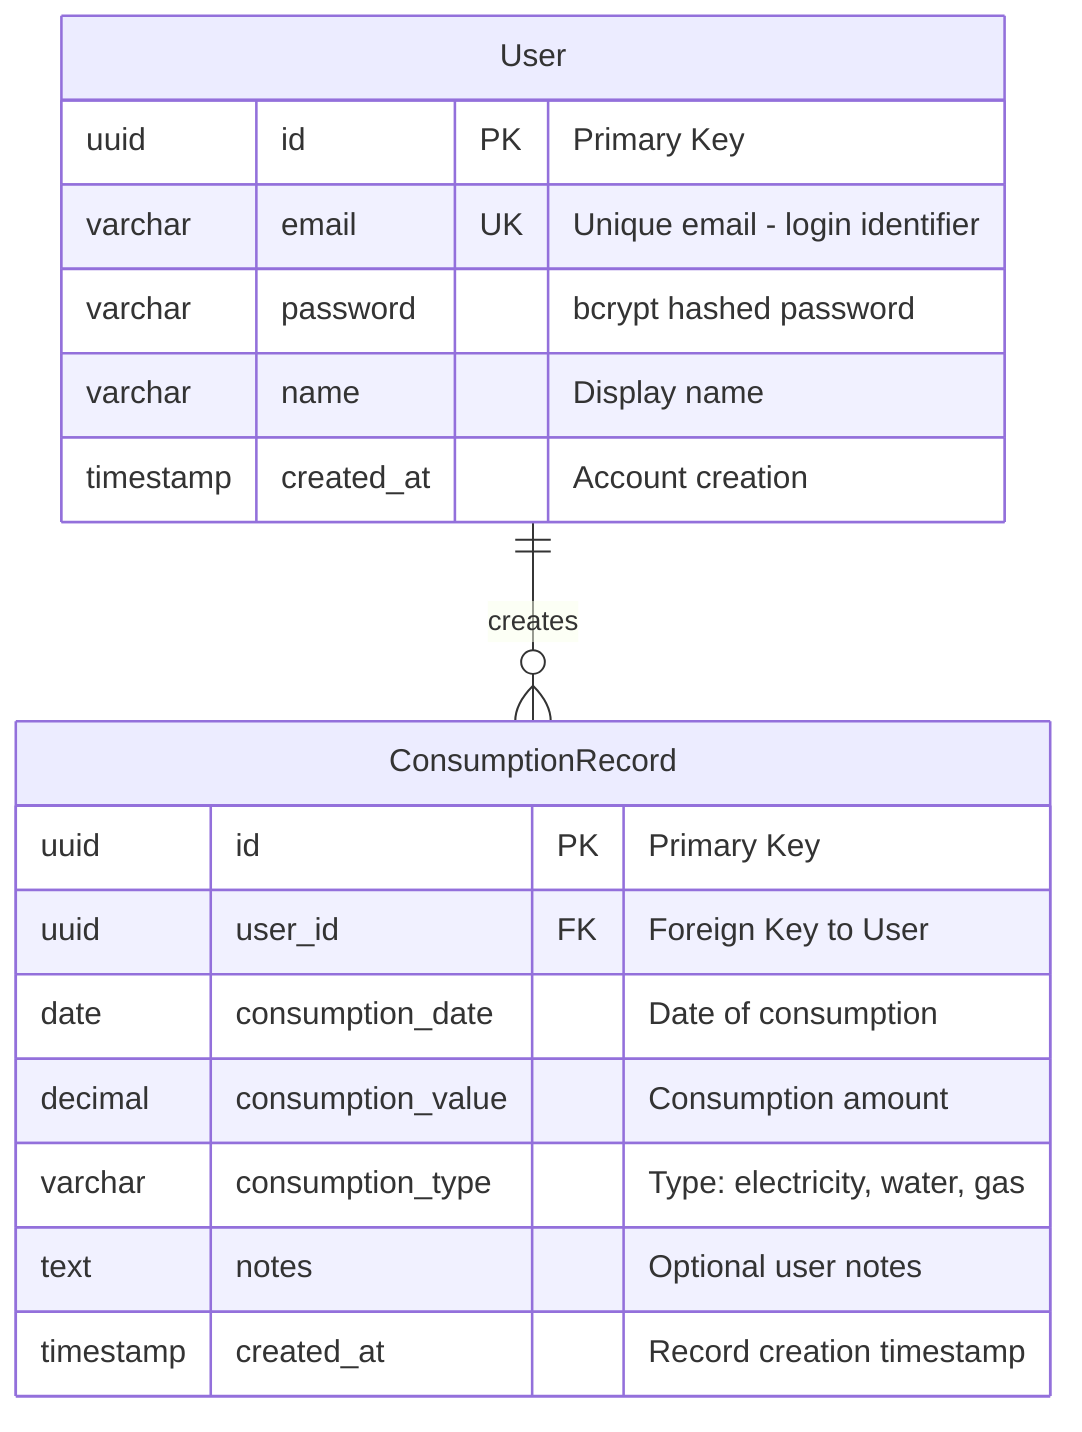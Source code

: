 erDiagram
    %% MVP Users Table (Minimal)
    User {
        uuid id PK "Primary Key"
        varchar email UK "Unique email - login identifier"
        varchar password "bcrypt hashed password"
        varchar name "Display name"
        timestamp created_at "Account creation"
    }

    %% MVP Consumption Records (Core Entity)
    ConsumptionRecord {
        uuid id PK "Primary Key"
        uuid user_id FK "Foreign Key to User"
        date consumption_date "Date of consumption"
        decimal consumption_value "Consumption amount"
        varchar consumption_type "Type: electricity, water, gas"
        text notes "Optional user notes"
        timestamp created_at "Record creation timestamp"
    }

    %% MVP Relationship (Simple One-to-Many)
    User ||--o{ ConsumptionRecord : "creates"